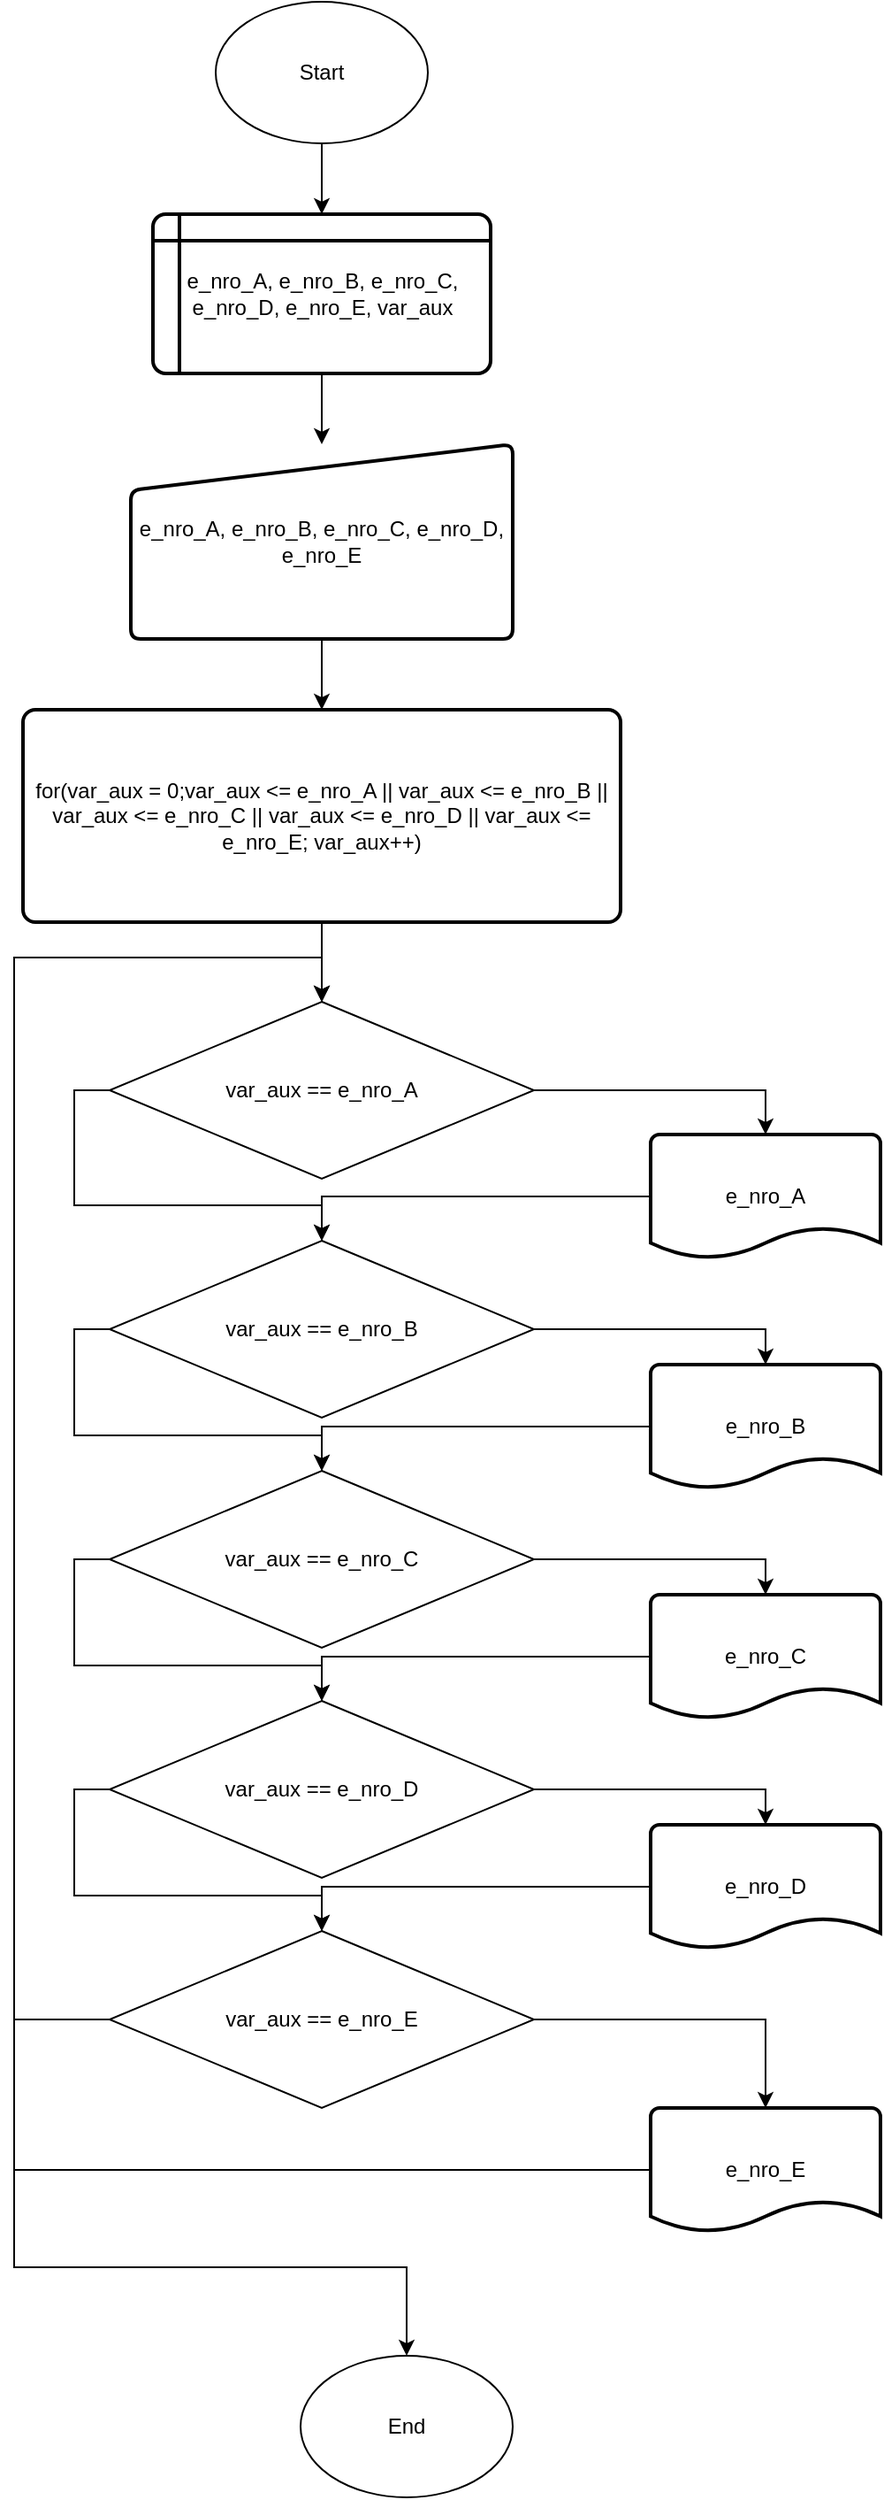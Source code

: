 <mxfile version="13.8.5" type="github">
  <diagram id="VVBYmVK3_j94ajtx6KOL" name="Page-1">
    <mxGraphModel dx="1625" dy="899" grid="1" gridSize="10" guides="1" tooltips="1" connect="1" arrows="1" fold="1" page="1" pageScale="1" pageWidth="827" pageHeight="1169" math="0" shadow="0">
      <root>
        <mxCell id="0" />
        <mxCell id="1" parent="0" />
        <mxCell id="CRlLd0pHCzszvVPpLjQX-3" value="" style="edgeStyle=orthogonalEdgeStyle;rounded=0;orthogonalLoop=1;jettySize=auto;html=1;" edge="1" parent="1" source="CRlLd0pHCzszvVPpLjQX-1" target="CRlLd0pHCzszvVPpLjQX-2">
          <mxGeometry relative="1" as="geometry" />
        </mxCell>
        <mxCell id="CRlLd0pHCzszvVPpLjQX-1" value="Start" style="ellipse;whiteSpace=wrap;html=1;" vertex="1" parent="1">
          <mxGeometry x="354" y="20" width="120" height="80" as="geometry" />
        </mxCell>
        <mxCell id="CRlLd0pHCzszvVPpLjQX-5" value="" style="edgeStyle=orthogonalEdgeStyle;rounded=0;orthogonalLoop=1;jettySize=auto;html=1;" edge="1" parent="1" source="CRlLd0pHCzszvVPpLjQX-2" target="CRlLd0pHCzszvVPpLjQX-4">
          <mxGeometry relative="1" as="geometry" />
        </mxCell>
        <mxCell id="CRlLd0pHCzszvVPpLjQX-2" value="e_nro_A, e_nro_B, e_nro_C, e_nro_D, e_nro_E, var_aux" style="shape=internalStorage;whiteSpace=wrap;html=1;dx=15;dy=15;rounded=1;arcSize=8;strokeWidth=2;" vertex="1" parent="1">
          <mxGeometry x="318.5" y="140" width="191" height="90" as="geometry" />
        </mxCell>
        <mxCell id="CRlLd0pHCzszvVPpLjQX-8" value="" style="edgeStyle=orthogonalEdgeStyle;rounded=0;orthogonalLoop=1;jettySize=auto;html=1;" edge="1" parent="1" source="CRlLd0pHCzszvVPpLjQX-4" target="CRlLd0pHCzszvVPpLjQX-7">
          <mxGeometry relative="1" as="geometry" />
        </mxCell>
        <mxCell id="CRlLd0pHCzszvVPpLjQX-4" value="e_nro_A, e_nro_B, e_nro_C, e_nro_D, e_nro_E" style="html=1;strokeWidth=2;shape=manualInput;whiteSpace=wrap;rounded=1;size=26;arcSize=11;" vertex="1" parent="1">
          <mxGeometry x="306" y="270" width="216" height="110" as="geometry" />
        </mxCell>
        <mxCell id="CRlLd0pHCzszvVPpLjQX-11" value="" style="edgeStyle=orthogonalEdgeStyle;rounded=0;orthogonalLoop=1;jettySize=auto;html=1;" edge="1" parent="1" source="CRlLd0pHCzszvVPpLjQX-7" target="CRlLd0pHCzszvVPpLjQX-10">
          <mxGeometry relative="1" as="geometry" />
        </mxCell>
        <mxCell id="CRlLd0pHCzszvVPpLjQX-43" style="edgeStyle=orthogonalEdgeStyle;rounded=0;orthogonalLoop=1;jettySize=auto;html=1;entryX=0.5;entryY=0;entryDx=0;entryDy=0;" edge="1" parent="1" source="CRlLd0pHCzszvVPpLjQX-7" target="CRlLd0pHCzszvVPpLjQX-42">
          <mxGeometry relative="1" as="geometry">
            <Array as="points">
              <mxPoint x="414" y="560" />
              <mxPoint x="240" y="560" />
              <mxPoint x="240" y="1300" />
              <mxPoint x="462" y="1300" />
            </Array>
          </mxGeometry>
        </mxCell>
        <mxCell id="CRlLd0pHCzszvVPpLjQX-7" value="for(var_aux = 0;var_aux &amp;lt;= e_nro_A || var_aux &amp;lt;= e_nro_B || var_aux &amp;lt;= e_nro_C || var_aux &amp;lt;= e_nro_D || var_aux &amp;lt;= e_nro_E; var_aux++)" style="rounded=1;whiteSpace=wrap;html=1;absoluteArcSize=1;arcSize=14;strokeWidth=2;" vertex="1" parent="1">
          <mxGeometry x="245" y="420" width="338" height="120" as="geometry" />
        </mxCell>
        <mxCell id="CRlLd0pHCzszvVPpLjQX-19" style="edgeStyle=orthogonalEdgeStyle;rounded=0;orthogonalLoop=1;jettySize=auto;html=1;exitX=0;exitY=0.5;exitDx=0;exitDy=0;entryX=0.5;entryY=0;entryDx=0;entryDy=0;" edge="1" parent="1" source="CRlLd0pHCzszvVPpLjQX-10" target="CRlLd0pHCzszvVPpLjQX-15">
          <mxGeometry relative="1" as="geometry">
            <Array as="points">
              <mxPoint x="274" y="635" />
              <mxPoint x="274" y="700" />
              <mxPoint x="414" y="700" />
            </Array>
          </mxGeometry>
        </mxCell>
        <mxCell id="CRlLd0pHCzszvVPpLjQX-30" style="edgeStyle=orthogonalEdgeStyle;rounded=0;orthogonalLoop=1;jettySize=auto;html=1;entryX=0.5;entryY=0;entryDx=0;entryDy=0;entryPerimeter=0;" edge="1" parent="1" source="CRlLd0pHCzszvVPpLjQX-10" target="CRlLd0pHCzszvVPpLjQX-25">
          <mxGeometry relative="1" as="geometry" />
        </mxCell>
        <mxCell id="CRlLd0pHCzszvVPpLjQX-10" value="var_aux == e_nro_A" style="rhombus;whiteSpace=wrap;html=1;" vertex="1" parent="1">
          <mxGeometry x="294" y="585" width="240" height="100" as="geometry" />
        </mxCell>
        <mxCell id="CRlLd0pHCzszvVPpLjQX-21" style="edgeStyle=orthogonalEdgeStyle;rounded=0;orthogonalLoop=1;jettySize=auto;html=1;exitX=0;exitY=0.5;exitDx=0;exitDy=0;entryX=0.5;entryY=0;entryDx=0;entryDy=0;" edge="1" parent="1" source="CRlLd0pHCzszvVPpLjQX-15" target="CRlLd0pHCzszvVPpLjQX-16">
          <mxGeometry relative="1" as="geometry">
            <Array as="points">
              <mxPoint x="274" y="770" />
              <mxPoint x="274" y="830" />
              <mxPoint x="414" y="830" />
            </Array>
          </mxGeometry>
        </mxCell>
        <mxCell id="CRlLd0pHCzszvVPpLjQX-40" style="edgeStyle=orthogonalEdgeStyle;rounded=0;orthogonalLoop=1;jettySize=auto;html=1;exitX=1;exitY=0.5;exitDx=0;exitDy=0;entryX=0.5;entryY=0;entryDx=0;entryDy=0;entryPerimeter=0;" edge="1" parent="1" source="CRlLd0pHCzszvVPpLjQX-15" target="CRlLd0pHCzszvVPpLjQX-26">
          <mxGeometry relative="1" as="geometry" />
        </mxCell>
        <mxCell id="CRlLd0pHCzszvVPpLjQX-15" value="var_aux == e_nro_B" style="rhombus;whiteSpace=wrap;html=1;" vertex="1" parent="1">
          <mxGeometry x="294" y="720" width="240" height="100" as="geometry" />
        </mxCell>
        <mxCell id="CRlLd0pHCzszvVPpLjQX-22" style="edgeStyle=orthogonalEdgeStyle;rounded=0;orthogonalLoop=1;jettySize=auto;html=1;exitX=0;exitY=0.5;exitDx=0;exitDy=0;entryX=0.5;entryY=0;entryDx=0;entryDy=0;" edge="1" parent="1" source="CRlLd0pHCzszvVPpLjQX-16" target="CRlLd0pHCzszvVPpLjQX-17">
          <mxGeometry relative="1" as="geometry">
            <Array as="points">
              <mxPoint x="274" y="900" />
              <mxPoint x="274" y="960" />
              <mxPoint x="414" y="960" />
            </Array>
          </mxGeometry>
        </mxCell>
        <mxCell id="CRlLd0pHCzszvVPpLjQX-39" style="edgeStyle=orthogonalEdgeStyle;rounded=0;orthogonalLoop=1;jettySize=auto;html=1;exitX=1;exitY=0.5;exitDx=0;exitDy=0;entryX=0.5;entryY=0;entryDx=0;entryDy=0;entryPerimeter=0;" edge="1" parent="1" source="CRlLd0pHCzszvVPpLjQX-16" target="CRlLd0pHCzszvVPpLjQX-27">
          <mxGeometry relative="1" as="geometry" />
        </mxCell>
        <mxCell id="CRlLd0pHCzszvVPpLjQX-16" value="var_aux == e_nro_C" style="rhombus;whiteSpace=wrap;html=1;" vertex="1" parent="1">
          <mxGeometry x="294" y="850" width="240" height="100" as="geometry" />
        </mxCell>
        <mxCell id="CRlLd0pHCzszvVPpLjQX-23" style="edgeStyle=orthogonalEdgeStyle;rounded=0;orthogonalLoop=1;jettySize=auto;html=1;exitX=0;exitY=0.5;exitDx=0;exitDy=0;entryX=0.5;entryY=0;entryDx=0;entryDy=0;" edge="1" parent="1" source="CRlLd0pHCzszvVPpLjQX-17" target="CRlLd0pHCzszvVPpLjQX-18">
          <mxGeometry relative="1" as="geometry">
            <Array as="points">
              <mxPoint x="274" y="1030" />
              <mxPoint x="274" y="1090" />
              <mxPoint x="414" y="1090" />
            </Array>
          </mxGeometry>
        </mxCell>
        <mxCell id="CRlLd0pHCzszvVPpLjQX-38" style="edgeStyle=orthogonalEdgeStyle;rounded=0;orthogonalLoop=1;jettySize=auto;html=1;exitX=1;exitY=0.5;exitDx=0;exitDy=0;entryX=0.5;entryY=0;entryDx=0;entryDy=0;entryPerimeter=0;" edge="1" parent="1" source="CRlLd0pHCzszvVPpLjQX-17" target="CRlLd0pHCzszvVPpLjQX-28">
          <mxGeometry relative="1" as="geometry" />
        </mxCell>
        <mxCell id="CRlLd0pHCzszvVPpLjQX-17" value="var_aux == e_nro_D" style="rhombus;whiteSpace=wrap;html=1;" vertex="1" parent="1">
          <mxGeometry x="294" y="980" width="240" height="100" as="geometry" />
        </mxCell>
        <mxCell id="CRlLd0pHCzszvVPpLjQX-24" style="edgeStyle=orthogonalEdgeStyle;rounded=0;orthogonalLoop=1;jettySize=auto;html=1;exitX=0;exitY=0.5;exitDx=0;exitDy=0;entryX=0.5;entryY=0;entryDx=0;entryDy=0;" edge="1" parent="1" source="CRlLd0pHCzszvVPpLjQX-18" target="CRlLd0pHCzszvVPpLjQX-10">
          <mxGeometry relative="1" as="geometry">
            <Array as="points">
              <mxPoint x="240" y="1160" />
              <mxPoint x="240" y="560" />
              <mxPoint x="414" y="560" />
            </Array>
          </mxGeometry>
        </mxCell>
        <mxCell id="CRlLd0pHCzszvVPpLjQX-37" style="edgeStyle=orthogonalEdgeStyle;rounded=0;orthogonalLoop=1;jettySize=auto;html=1;exitX=1;exitY=0.5;exitDx=0;exitDy=0;entryX=0.5;entryY=0;entryDx=0;entryDy=0;entryPerimeter=0;" edge="1" parent="1" source="CRlLd0pHCzszvVPpLjQX-18" target="CRlLd0pHCzszvVPpLjQX-29">
          <mxGeometry relative="1" as="geometry" />
        </mxCell>
        <mxCell id="CRlLd0pHCzszvVPpLjQX-18" value="var_aux == e_nro_E" style="rhombus;whiteSpace=wrap;html=1;" vertex="1" parent="1">
          <mxGeometry x="294" y="1110" width="240" height="100" as="geometry" />
        </mxCell>
        <mxCell id="CRlLd0pHCzszvVPpLjQX-32" style="edgeStyle=orthogonalEdgeStyle;rounded=0;orthogonalLoop=1;jettySize=auto;html=1;exitX=0;exitY=0.5;exitDx=0;exitDy=0;exitPerimeter=0;entryX=0.5;entryY=0;entryDx=0;entryDy=0;" edge="1" parent="1" source="CRlLd0pHCzszvVPpLjQX-25" target="CRlLd0pHCzszvVPpLjQX-15">
          <mxGeometry relative="1" as="geometry" />
        </mxCell>
        <mxCell id="CRlLd0pHCzszvVPpLjQX-25" value="e_nro_A" style="strokeWidth=2;html=1;shape=mxgraph.flowchart.document2;whiteSpace=wrap;size=0.25;" vertex="1" parent="1">
          <mxGeometry x="600" y="660" width="130" height="70" as="geometry" />
        </mxCell>
        <mxCell id="CRlLd0pHCzszvVPpLjQX-34" style="edgeStyle=orthogonalEdgeStyle;rounded=0;orthogonalLoop=1;jettySize=auto;html=1;exitX=0;exitY=0.5;exitDx=0;exitDy=0;exitPerimeter=0;entryX=0.5;entryY=0;entryDx=0;entryDy=0;" edge="1" parent="1" source="CRlLd0pHCzszvVPpLjQX-26" target="CRlLd0pHCzszvVPpLjQX-16">
          <mxGeometry relative="1" as="geometry" />
        </mxCell>
        <mxCell id="CRlLd0pHCzszvVPpLjQX-26" value="e_nro_B" style="strokeWidth=2;html=1;shape=mxgraph.flowchart.document2;whiteSpace=wrap;size=0.25;" vertex="1" parent="1">
          <mxGeometry x="600" y="790" width="130" height="70" as="geometry" />
        </mxCell>
        <mxCell id="CRlLd0pHCzszvVPpLjQX-35" style="edgeStyle=orthogonalEdgeStyle;rounded=0;orthogonalLoop=1;jettySize=auto;html=1;exitX=0;exitY=0.5;exitDx=0;exitDy=0;exitPerimeter=0;entryX=0.5;entryY=0;entryDx=0;entryDy=0;" edge="1" parent="1" source="CRlLd0pHCzszvVPpLjQX-27" target="CRlLd0pHCzszvVPpLjQX-17">
          <mxGeometry relative="1" as="geometry" />
        </mxCell>
        <mxCell id="CRlLd0pHCzszvVPpLjQX-27" value="e_nro_C" style="strokeWidth=2;html=1;shape=mxgraph.flowchart.document2;whiteSpace=wrap;size=0.25;" vertex="1" parent="1">
          <mxGeometry x="600" y="920" width="130" height="70" as="geometry" />
        </mxCell>
        <mxCell id="CRlLd0pHCzszvVPpLjQX-36" style="edgeStyle=orthogonalEdgeStyle;rounded=0;orthogonalLoop=1;jettySize=auto;html=1;exitX=0;exitY=0.5;exitDx=0;exitDy=0;exitPerimeter=0;entryX=0.5;entryY=0;entryDx=0;entryDy=0;" edge="1" parent="1" source="CRlLd0pHCzszvVPpLjQX-28" target="CRlLd0pHCzszvVPpLjQX-18">
          <mxGeometry relative="1" as="geometry" />
        </mxCell>
        <mxCell id="CRlLd0pHCzszvVPpLjQX-28" value="e_nro_D" style="strokeWidth=2;html=1;shape=mxgraph.flowchart.document2;whiteSpace=wrap;size=0.25;" vertex="1" parent="1">
          <mxGeometry x="600" y="1050" width="130" height="70" as="geometry" />
        </mxCell>
        <mxCell id="CRlLd0pHCzszvVPpLjQX-41" style="edgeStyle=orthogonalEdgeStyle;rounded=0;orthogonalLoop=1;jettySize=auto;html=1;entryX=0.5;entryY=0;entryDx=0;entryDy=0;" edge="1" parent="1" source="CRlLd0pHCzszvVPpLjQX-29" target="CRlLd0pHCzszvVPpLjQX-10">
          <mxGeometry relative="1" as="geometry">
            <Array as="points">
              <mxPoint x="240" y="1245" />
              <mxPoint x="240" y="560" />
              <mxPoint x="414" y="560" />
            </Array>
          </mxGeometry>
        </mxCell>
        <mxCell id="CRlLd0pHCzszvVPpLjQX-29" value="e_nro_E" style="strokeWidth=2;html=1;shape=mxgraph.flowchart.document2;whiteSpace=wrap;size=0.25;" vertex="1" parent="1">
          <mxGeometry x="600" y="1210" width="130" height="70" as="geometry" />
        </mxCell>
        <mxCell id="CRlLd0pHCzszvVPpLjQX-42" value="End" style="ellipse;whiteSpace=wrap;html=1;" vertex="1" parent="1">
          <mxGeometry x="402" y="1350" width="120" height="80" as="geometry" />
        </mxCell>
      </root>
    </mxGraphModel>
  </diagram>
</mxfile>
